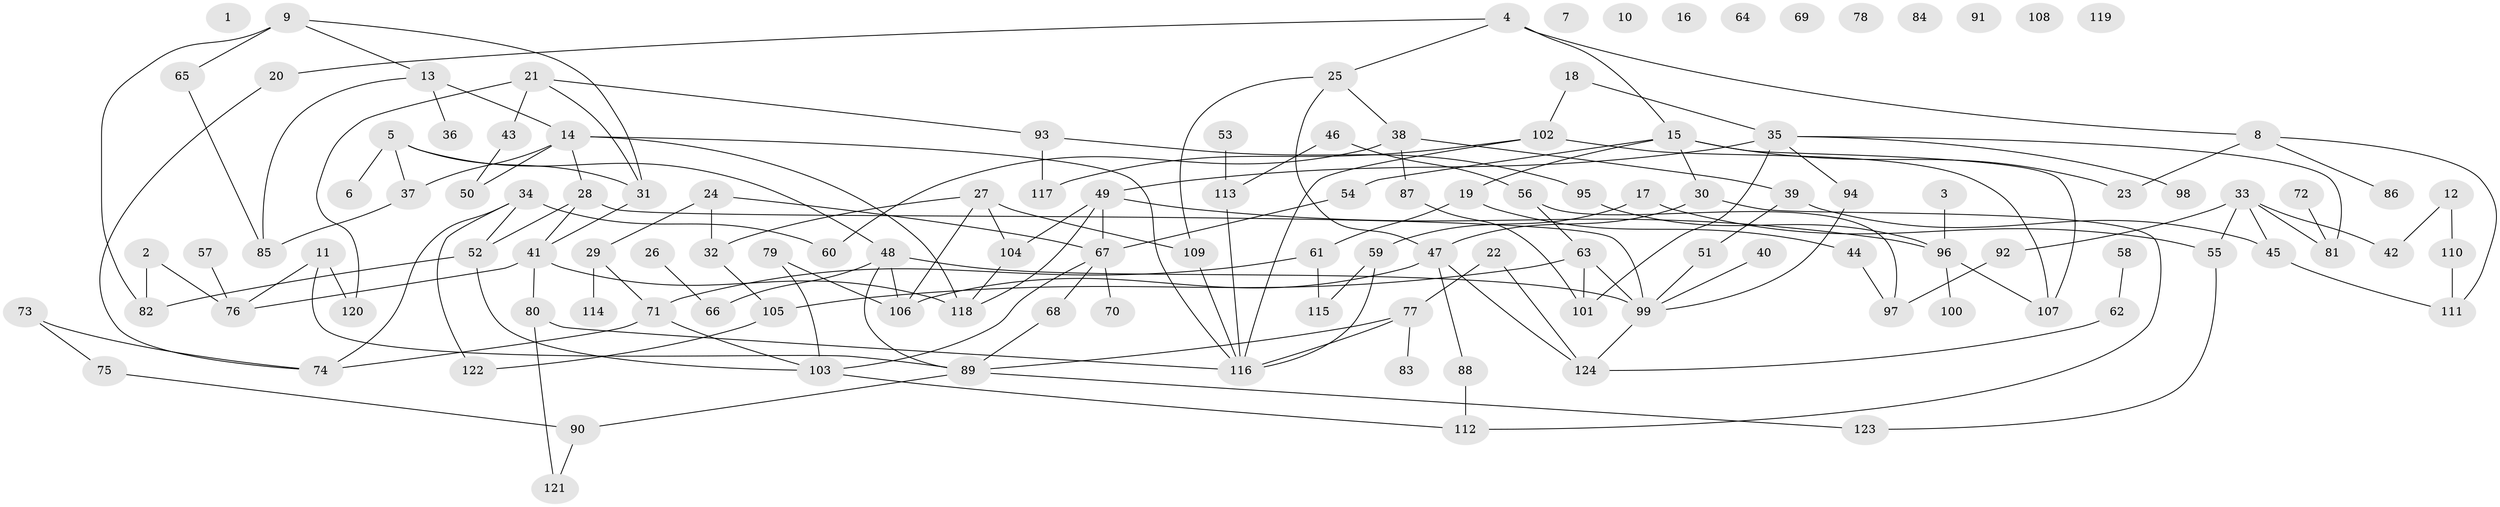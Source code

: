 // Generated by graph-tools (version 1.1) at 2025/12/03/09/25 04:12:53]
// undirected, 124 vertices, 167 edges
graph export_dot {
graph [start="1"]
  node [color=gray90,style=filled];
  1;
  2;
  3;
  4;
  5;
  6;
  7;
  8;
  9;
  10;
  11;
  12;
  13;
  14;
  15;
  16;
  17;
  18;
  19;
  20;
  21;
  22;
  23;
  24;
  25;
  26;
  27;
  28;
  29;
  30;
  31;
  32;
  33;
  34;
  35;
  36;
  37;
  38;
  39;
  40;
  41;
  42;
  43;
  44;
  45;
  46;
  47;
  48;
  49;
  50;
  51;
  52;
  53;
  54;
  55;
  56;
  57;
  58;
  59;
  60;
  61;
  62;
  63;
  64;
  65;
  66;
  67;
  68;
  69;
  70;
  71;
  72;
  73;
  74;
  75;
  76;
  77;
  78;
  79;
  80;
  81;
  82;
  83;
  84;
  85;
  86;
  87;
  88;
  89;
  90;
  91;
  92;
  93;
  94;
  95;
  96;
  97;
  98;
  99;
  100;
  101;
  102;
  103;
  104;
  105;
  106;
  107;
  108;
  109;
  110;
  111;
  112;
  113;
  114;
  115;
  116;
  117;
  118;
  119;
  120;
  121;
  122;
  123;
  124;
  2 -- 76;
  2 -- 82;
  3 -- 96;
  4 -- 8;
  4 -- 15;
  4 -- 20;
  4 -- 25;
  5 -- 6;
  5 -- 31;
  5 -- 37;
  5 -- 48;
  8 -- 23;
  8 -- 86;
  8 -- 111;
  9 -- 13;
  9 -- 31;
  9 -- 65;
  9 -- 82;
  11 -- 76;
  11 -- 89;
  11 -- 120;
  12 -- 42;
  12 -- 110;
  13 -- 14;
  13 -- 36;
  13 -- 85;
  14 -- 28;
  14 -- 37;
  14 -- 50;
  14 -- 116;
  14 -- 118;
  15 -- 19;
  15 -- 23;
  15 -- 30;
  15 -- 54;
  15 -- 107;
  17 -- 55;
  17 -- 59;
  18 -- 35;
  18 -- 102;
  19 -- 44;
  19 -- 61;
  20 -- 74;
  21 -- 31;
  21 -- 43;
  21 -- 93;
  21 -- 120;
  22 -- 77;
  22 -- 124;
  24 -- 29;
  24 -- 32;
  24 -- 67;
  25 -- 38;
  25 -- 47;
  25 -- 109;
  26 -- 66;
  27 -- 32;
  27 -- 104;
  27 -- 106;
  27 -- 109;
  28 -- 41;
  28 -- 52;
  28 -- 99;
  29 -- 71;
  29 -- 114;
  30 -- 47;
  30 -- 112;
  31 -- 41;
  32 -- 105;
  33 -- 42;
  33 -- 45;
  33 -- 55;
  33 -- 81;
  33 -- 92;
  34 -- 52;
  34 -- 60;
  34 -- 74;
  34 -- 122;
  35 -- 49;
  35 -- 81;
  35 -- 94;
  35 -- 98;
  35 -- 101;
  37 -- 85;
  38 -- 39;
  38 -- 60;
  38 -- 87;
  39 -- 45;
  39 -- 51;
  40 -- 99;
  41 -- 76;
  41 -- 80;
  41 -- 118;
  43 -- 50;
  44 -- 97;
  45 -- 111;
  46 -- 56;
  46 -- 113;
  47 -- 88;
  47 -- 106;
  47 -- 124;
  48 -- 66;
  48 -- 89;
  48 -- 99;
  48 -- 106;
  49 -- 67;
  49 -- 96;
  49 -- 104;
  49 -- 118;
  51 -- 99;
  52 -- 82;
  52 -- 103;
  53 -- 113;
  54 -- 67;
  55 -- 123;
  56 -- 63;
  56 -- 97;
  57 -- 76;
  58 -- 62;
  59 -- 115;
  59 -- 116;
  61 -- 71;
  61 -- 115;
  62 -- 124;
  63 -- 99;
  63 -- 101;
  63 -- 105;
  65 -- 85;
  67 -- 68;
  67 -- 70;
  67 -- 103;
  68 -- 89;
  71 -- 74;
  71 -- 103;
  72 -- 81;
  73 -- 74;
  73 -- 75;
  75 -- 90;
  77 -- 83;
  77 -- 89;
  77 -- 116;
  79 -- 103;
  79 -- 106;
  80 -- 116;
  80 -- 121;
  87 -- 101;
  88 -- 112;
  89 -- 90;
  89 -- 123;
  90 -- 121;
  92 -- 97;
  93 -- 95;
  93 -- 117;
  94 -- 99;
  95 -- 96;
  96 -- 100;
  96 -- 107;
  99 -- 124;
  102 -- 107;
  102 -- 116;
  102 -- 117;
  103 -- 112;
  104 -- 118;
  105 -- 122;
  109 -- 116;
  110 -- 111;
  113 -- 116;
}
